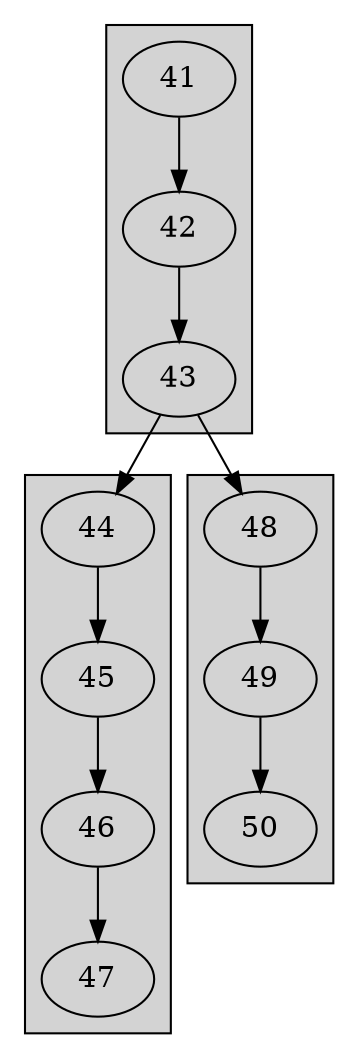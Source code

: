 digraph G {
    subgraph cluster1 {
        node [style=filled];
        style=filled;
        41->42->43;
    }

    subgraph cluster2 {
        node [style=filled];
        style=filled;
        44->45->46->47;
    }

    subgraph cluster3 {
        node [style=filled];
        style=filled;
        48->49->50;
    }

    43->48;
    43->44;
}
